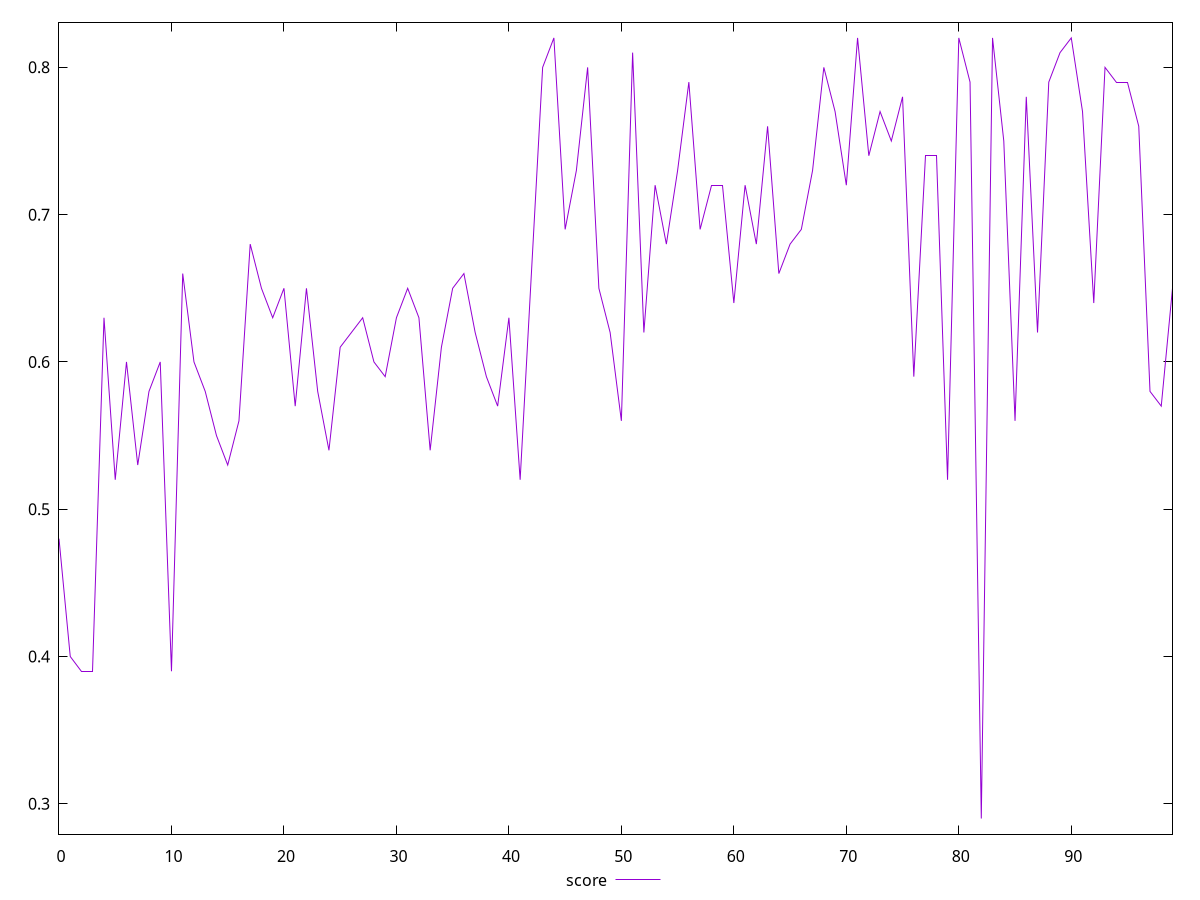 reset

$score <<EOF
0 0.48
1 0.4
2 0.39
3 0.39
4 0.63
5 0.52
6 0.6
7 0.53
8 0.58
9 0.6
10 0.39
11 0.66
12 0.6
13 0.58
14 0.55
15 0.53
16 0.56
17 0.68
18 0.65
19 0.63
20 0.65
21 0.57
22 0.65
23 0.58
24 0.54
25 0.61
26 0.62
27 0.63
28 0.6
29 0.59
30 0.63
31 0.65
32 0.63
33 0.54
34 0.61
35 0.65
36 0.66
37 0.62
38 0.59
39 0.57
40 0.63
41 0.52
42 0.66
43 0.8
44 0.82
45 0.69
46 0.73
47 0.8
48 0.65
49 0.62
50 0.56
51 0.81
52 0.62
53 0.72
54 0.68
55 0.73
56 0.79
57 0.69
58 0.72
59 0.72
60 0.64
61 0.72
62 0.68
63 0.76
64 0.66
65 0.68
66 0.69
67 0.73
68 0.8
69 0.77
70 0.72
71 0.82
72 0.74
73 0.77
74 0.75
75 0.78
76 0.59
77 0.74
78 0.74
79 0.52
80 0.82
81 0.79
82 0.29
83 0.82
84 0.75
85 0.56
86 0.78
87 0.62
88 0.79
89 0.81
90 0.82
91 0.77
92 0.64
93 0.8
94 0.79
95 0.79
96 0.76
97 0.58
98 0.57
99 0.65
EOF

set key outside below
set xrange [0:99]
set yrange [0.2794:0.8306]
set trange [0.2794:0.8306]
set terminal svg size 640, 500 enhanced background rgb 'white'
set output "report_00025_2021-02-22T21:38:55.199Z/total-blocking-time/samples/pages/score/values.svg"

plot $score title "score" with line

reset
